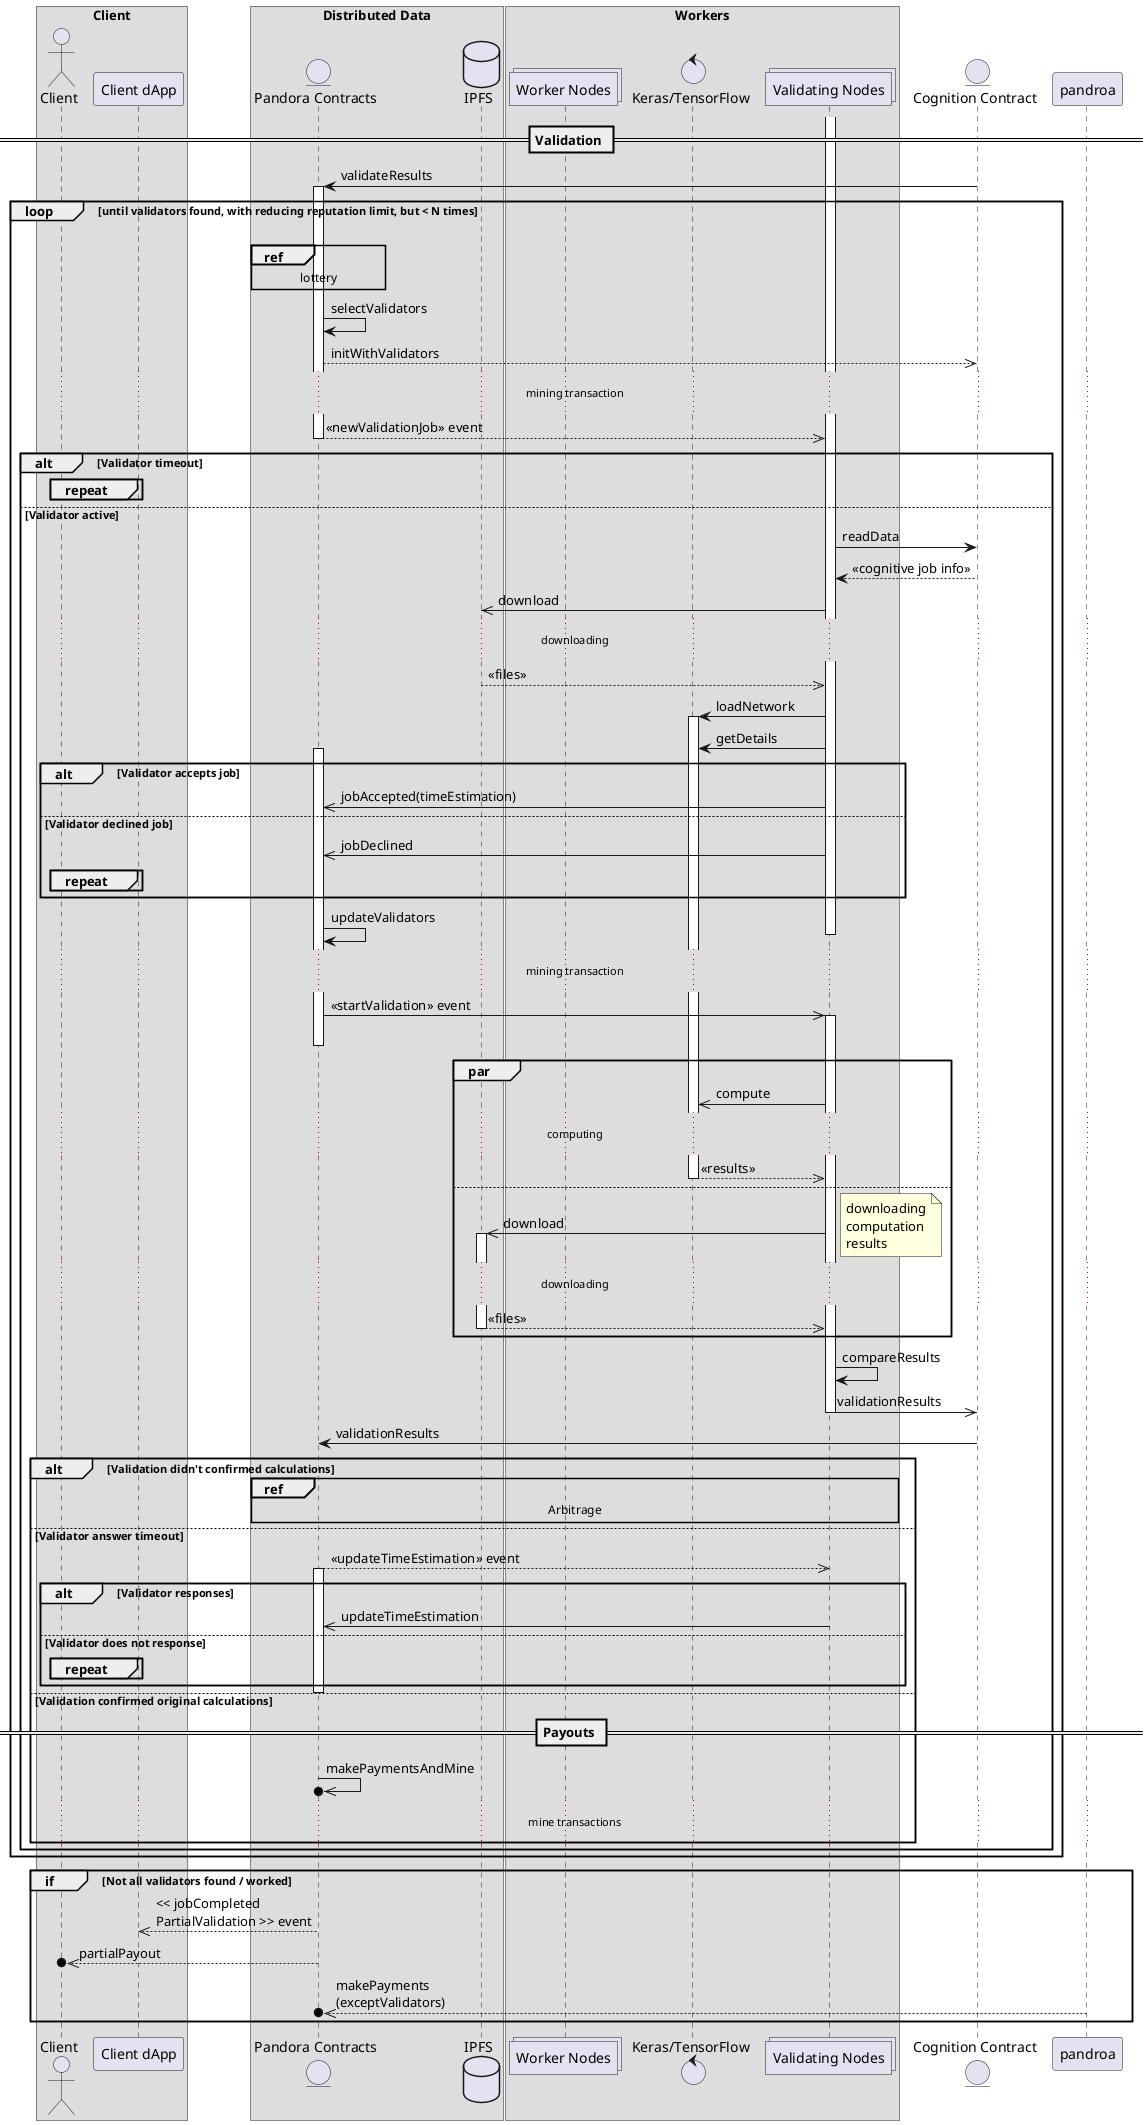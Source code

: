 @startuml
box "Client"
  actor "Client" as client
  participant "Client dApp" as dapp
end box

box "Distributed Data"
  entity "Pandora Contracts" as pandora
  database "IPFS" as ipfs
end box

box "Workers"
  collections "Worker Nodes" as workers
  control "Keras/TensorFlow" as nn
  collections "Validating Nodes" as validators
end box

entity "Cognition Contract" as cognition

== Validation ==

cognition -> pandora: validateResults
deactivate cognition
activate pandora

loop until validators found, with reducing reputation limit, but < N times
  |||
  ref over pandora: lottery
  pandora -> pandora: selectValidators
  pandora -->> cognition: initWithValidators
... mining transaction ...
  pandora -->> validators: << newValidationJob >> event
  deactivate pandora

  alt Validator timeout
    group repeat
    end
  else Validator active
    activate validators
    validators -> cognition: readData
    cognition --> validators: << cognitive job info >>
    validators ->> ipfs: download
... downloading ...
    ipfs -->> validators: << files >>
    validators -> nn: loadNetwork
    activate nn
    validators -> nn: getDetails
    activate pandora
    alt Validator accepts job
      validators ->> pandora: jobAccepted(timeEstimation)
    else Validator declined job
      validators ->> pandora: jobDeclined
      group repeat
      end
    end
    pandora -> pandora: updateValidators

    deactivate validators
... mining transaction ...
    pandora ->> validators: << startValidation >> event
    activate validators
    deactivate pandora

    par
      validators ->> nn: compute
      ... computing ...
      nn -->> validators: << results >>
      deactivate nn
    else
      ipfs <<- validators: download
      activate ipfs
      note right: downloading\ncomputation\nresults
      ... downloading ...
      ipfs -->> validators: << files >>
      deactivate ipfs
    end
    validators -> validators: compareResults
    validators ->> cognition: validationResults
    deactivate validators

    cognition -> pandora: validationResults

    alt Validation didn't confirmed calculations
      ref over pandora, workers, validators: Arbitrage
    else Validator answer timeout
      pandora -->> validators: << updateTimeEstimation >> event
      activate pandora
      alt Validator responses
        validators ->> pandora: updateTimeEstimation
      else Validator does not response
        group repeat
        end
      end
      deactivate pandora
    else Validation confirmed original calculations
      == Payouts ==
      pandora ->>o pandora: makePaymentsAndMine
      'cognition ->>o pandora: mine
      'cognition ->>o pandora: pay(workers)
      'cognition ->>o pandora: pay(validators)
      'cognition ->>o pandora: pay(dataProvider)
      'cognition ->>o pandora: pay(kernelProvider)
      'cognition ->>o pandora: pay(researchWork)
      ... mine transactions ...
    end
  end
end
group if [Not all validators found / worked]
  pandora -->> dapp: << jobCompleted\nPartialValidation >> event
  pandora -->>o client: partialPayout
  pandroa -->>o pandora: makePayments\n(exceptValidators)
end
@enduml
